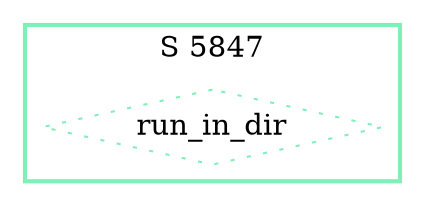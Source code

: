 digraph G {
  ratio=0.500000;
  "UV run_in_dir (5847)" [shape=diamond, label="run_in_dir", color="#80F0B8",
                          style=dotted];
  
  subgraph cluster_5847 { label="S 5847";
    color="#80F0B8";
    style=bold;
    "UV run_in_dir (5847)"; };
  
  
  }